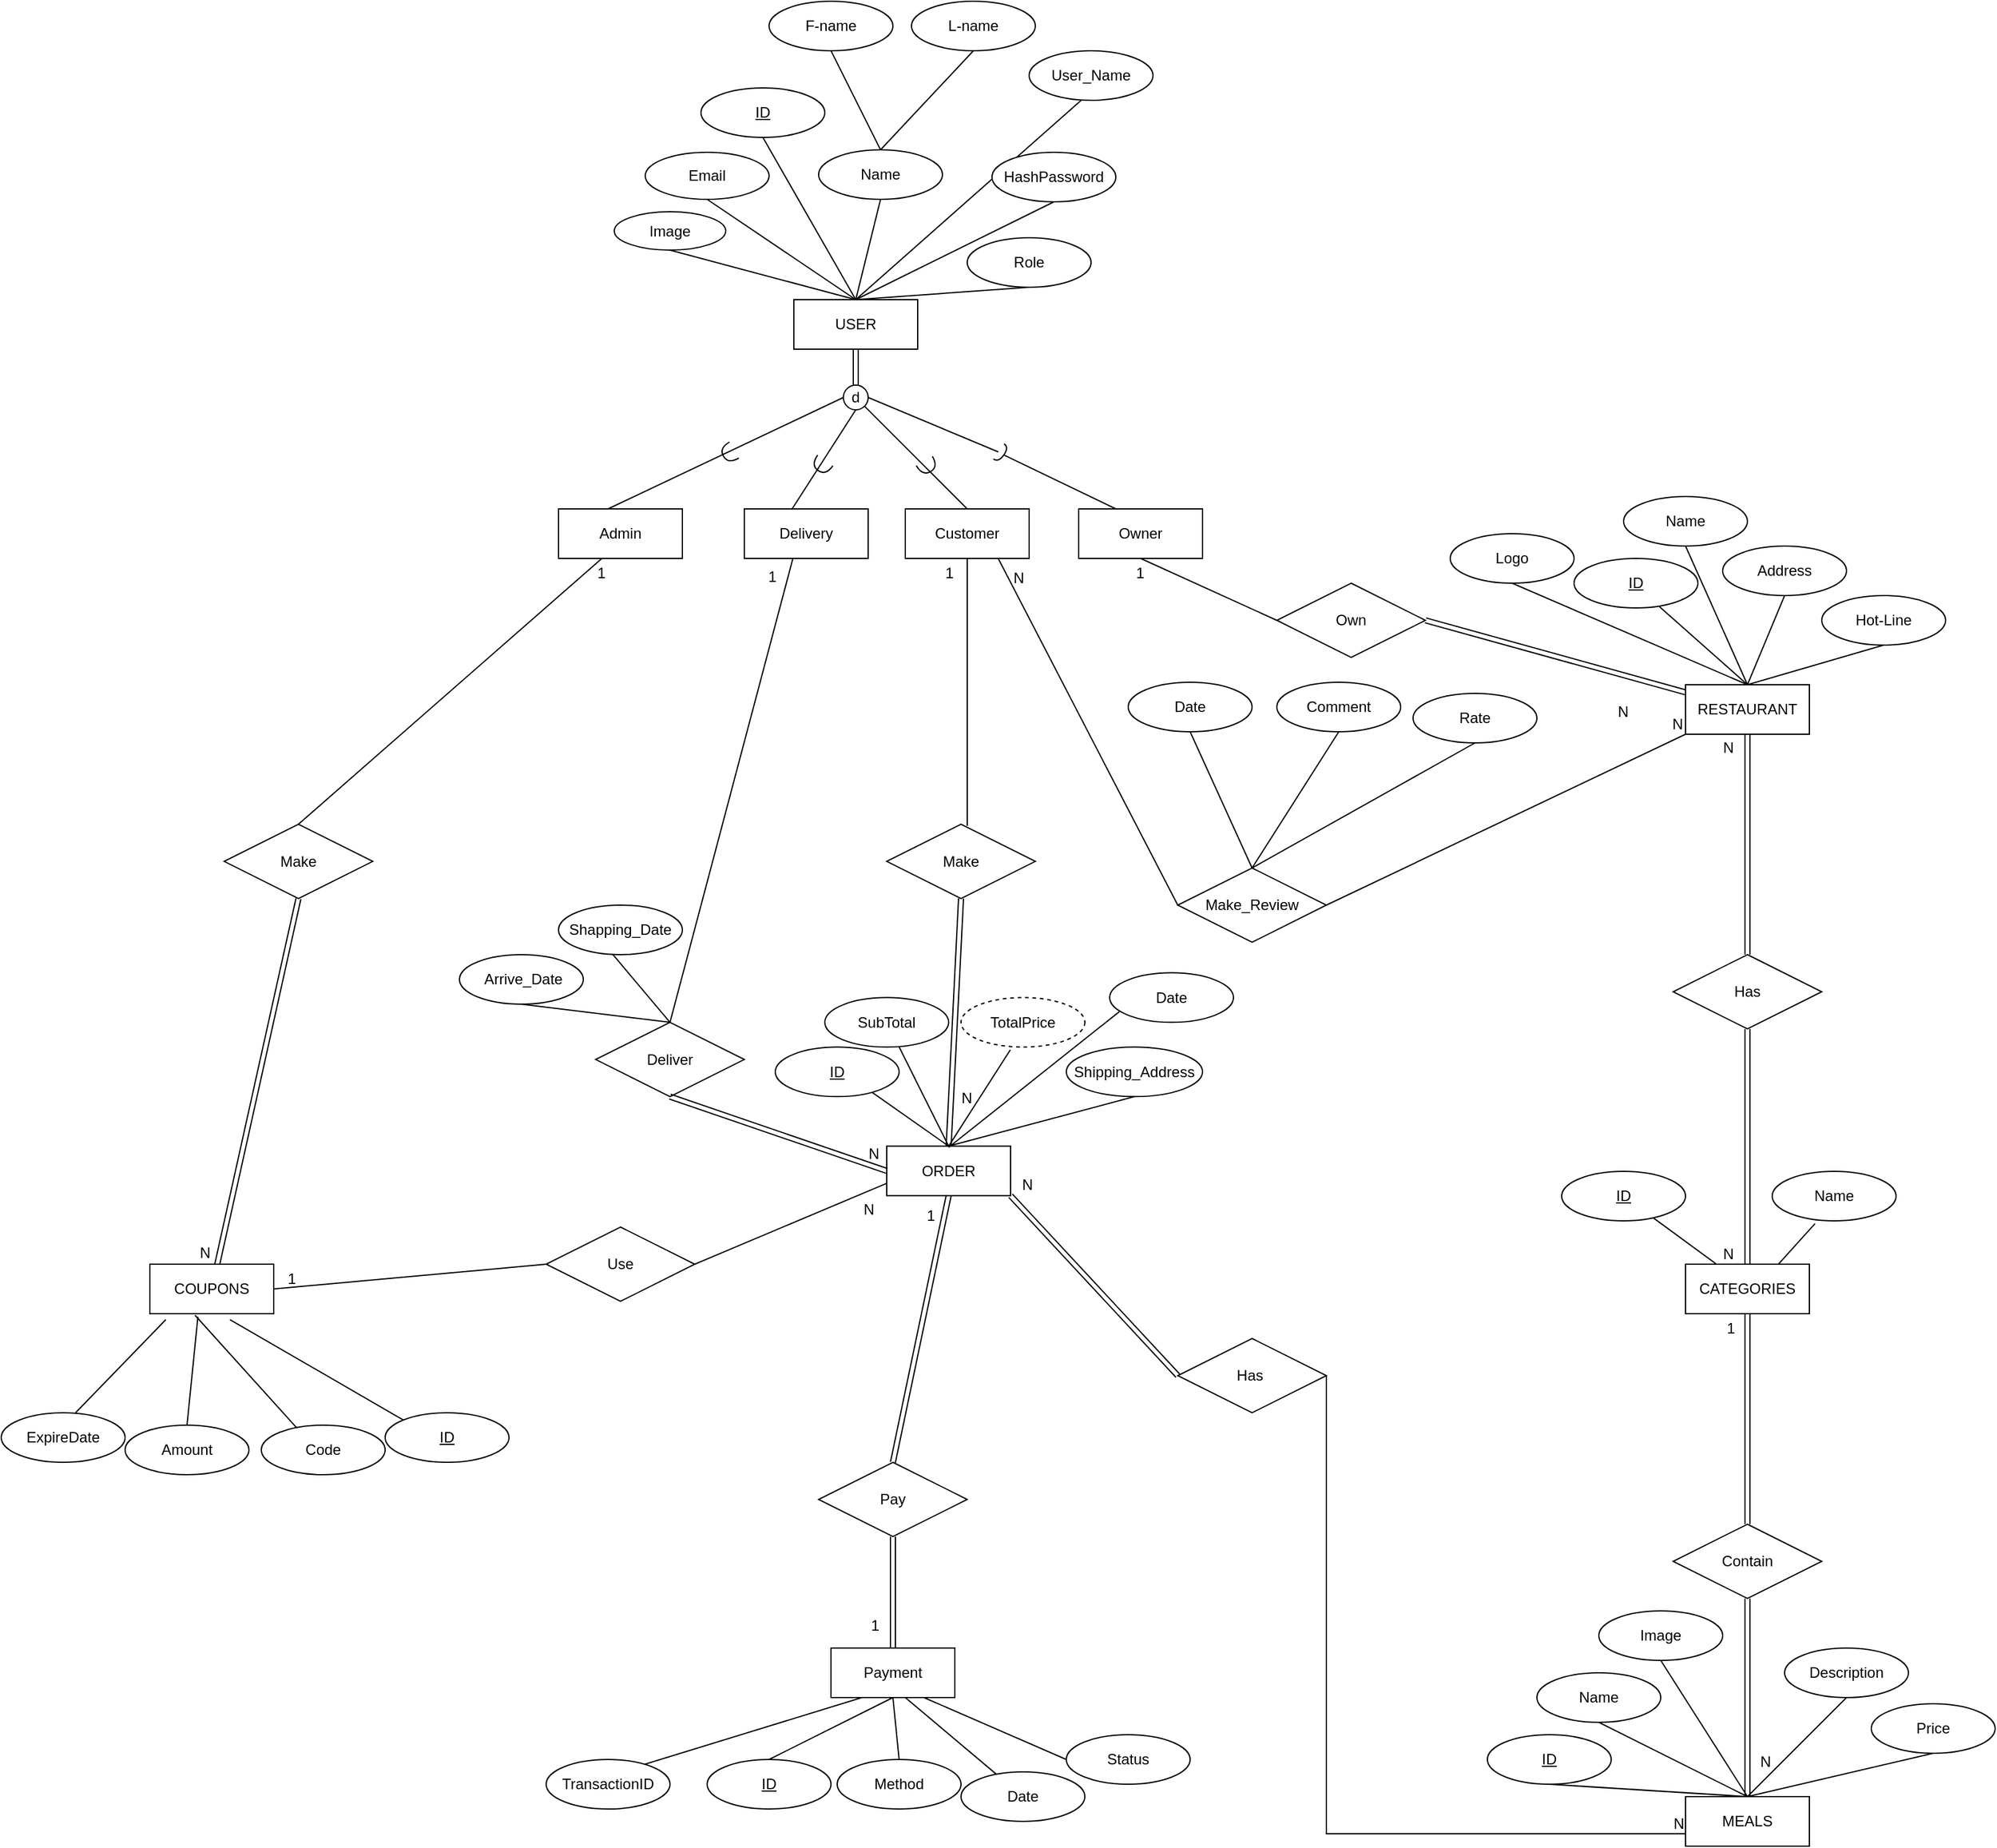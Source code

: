<mxfile version="26.2.10">
  <diagram name="Page-1" id="VCiltza_0ypSFu5VUfY7">
    <mxGraphModel dx="2300" dy="1004" grid="1" gridSize="10" guides="1" tooltips="1" connect="1" arrows="1" fold="1" page="0" pageScale="1" pageWidth="827" pageHeight="1169" math="0" shadow="0">
      <root>
        <mxCell id="0" />
        <mxCell id="1" parent="0" />
        <mxCell id="-mwh8QnspEmpaRvAdiTf-6" value="" style="endArrow=none;html=1;rounded=0;entryX=0.69;entryY=0.975;entryDx=0;entryDy=0;exitX=0.5;exitY=1;exitDx=0;exitDy=0;entryPerimeter=0;" parent="1" source="-mwh8QnspEmpaRvAdiTf-14" target="-mwh8QnspEmpaRvAdiTf-9" edge="1">
          <mxGeometry width="50" height="50" relative="1" as="geometry">
            <mxPoint x="710" y="51" as="sourcePoint" />
            <mxPoint x="635" y="-19" as="targetPoint" />
          </mxGeometry>
        </mxCell>
        <mxCell id="stNJQ5JibclTyAwjcQpj-17" value="" style="endArrow=none;html=1;rounded=0;exitX=0.5;exitY=1;exitDx=0;exitDy=0;entryX=0.5;entryY=0;entryDx=0;entryDy=0;labelBackgroundColor=none;fontColor=default;" parent="1" source="-mwh8QnspEmpaRvAdiTf-27" target="-mwh8QnspEmpaRvAdiTf-20" edge="1">
          <mxGeometry width="50" height="50" relative="1" as="geometry">
            <mxPoint x="-134.393" y="-243.636" as="sourcePoint" />
            <mxPoint x="-110" y="-229" as="targetPoint" />
          </mxGeometry>
        </mxCell>
        <mxCell id="stNJQ5JibclTyAwjcQpj-19" value="" style="endArrow=none;html=1;rounded=0;entryX=0.5;entryY=1;entryDx=0;entryDy=0;exitX=0.5;exitY=0;exitDx=0;exitDy=0;labelBackgroundColor=none;fontColor=default;" parent="1" source="-mwh8QnspEmpaRvAdiTf-20" target="-mwh8QnspEmpaRvAdiTf-25" edge="1">
          <mxGeometry width="50" height="50" relative="1" as="geometry">
            <mxPoint x="-30" y="-279" as="sourcePoint" />
            <mxPoint x="-55" y="-309" as="targetPoint" />
          </mxGeometry>
        </mxCell>
        <mxCell id="-mwh8QnspEmpaRvAdiTf-8" value="" style="endArrow=none;html=1;rounded=0;entryX=0.5;entryY=1;entryDx=0;entryDy=0;exitX=0.5;exitY=1;exitDx=0;exitDy=0;labelBackgroundColor=none;fontColor=default;" parent="1" source="-mwh8QnspEmpaRvAdiTf-14" target="-mwh8QnspEmpaRvAdiTf-11" edge="1">
          <mxGeometry width="50" height="50" relative="1" as="geometry">
            <mxPoint x="720" y="-64" as="sourcePoint" />
            <mxPoint x="785" y="-124" as="targetPoint" />
          </mxGeometry>
        </mxCell>
        <mxCell id="stNJQ5JibclTyAwjcQpj-20" value="" style="endArrow=none;html=1;rounded=0;entryX=0.42;entryY=1;entryDx=0;entryDy=0;exitX=0.5;exitY=0;exitDx=0;exitDy=0;entryPerimeter=0;labelBackgroundColor=none;fontColor=default;" parent="1" source="-mwh8QnspEmpaRvAdiTf-20" target="NRucx3k98AE8DFw6DZ2k-14" edge="1">
          <mxGeometry width="50" height="50" relative="1" as="geometry">
            <mxPoint x="-20" y="-259" as="sourcePoint" />
            <mxPoint x="145.6" y="-315.263" as="targetPoint" />
          </mxGeometry>
        </mxCell>
        <mxCell id="-mwh8QnspEmpaRvAdiTf-9" value="ID" style="ellipse;whiteSpace=wrap;html=1;align=center;fontStyle=4;labelBackgroundColor=none;" parent="1" vertex="1">
          <mxGeometry x="570" y="50" width="100" height="40" as="geometry" />
        </mxCell>
        <mxCell id="stNJQ5JibclTyAwjcQpj-22" value="" style="endArrow=none;html=1;rounded=0;entryX=0.5;entryY=1;entryDx=0;entryDy=0;exitX=0.5;exitY=0;exitDx=0;exitDy=0;labelBackgroundColor=none;fontColor=default;" parent="1" source="-mwh8QnspEmpaRvAdiTf-25" target="-mwh8QnspEmpaRvAdiTf-23" edge="1">
          <mxGeometry width="50" height="50" relative="1" as="geometry">
            <mxPoint x="-55" y="-349" as="sourcePoint" />
            <mxPoint x="-109.749" y="-376.322" as="targetPoint" />
          </mxGeometry>
        </mxCell>
        <mxCell id="-mwh8QnspEmpaRvAdiTf-10" value="Name" style="ellipse;whiteSpace=wrap;html=1;align=center;labelBackgroundColor=none;" parent="1" vertex="1">
          <mxGeometry x="610" width="100" height="40" as="geometry" />
        </mxCell>
        <mxCell id="-mwh8QnspEmpaRvAdiTf-11" value="Address" style="ellipse;whiteSpace=wrap;html=1;align=center;labelBackgroundColor=none;" parent="1" vertex="1">
          <mxGeometry x="690" y="40" width="100" height="40" as="geometry" />
        </mxCell>
        <mxCell id="stNJQ5JibclTyAwjcQpj-24" value="" style="endArrow=none;html=1;rounded=0;entryX=0.5;entryY=1;entryDx=0;entryDy=0;exitX=0.5;exitY=0;exitDx=0;exitDy=0;labelBackgroundColor=none;fontColor=default;" parent="1" source="-mwh8QnspEmpaRvAdiTf-25" target="-mwh8QnspEmpaRvAdiTf-22" edge="1">
          <mxGeometry width="50" height="50" relative="1" as="geometry">
            <mxPoint x="-60" y="-349" as="sourcePoint" />
            <mxPoint x="-30" y="-376" as="targetPoint" />
          </mxGeometry>
        </mxCell>
        <mxCell id="-mwh8QnspEmpaRvAdiTf-12" value="Logo" style="ellipse;whiteSpace=wrap;html=1;align=center;labelBackgroundColor=none;" parent="1" vertex="1">
          <mxGeometry x="470" y="30" width="100" height="40" as="geometry" />
        </mxCell>
        <mxCell id="stNJQ5JibclTyAwjcQpj-25" value="" style="endArrow=none;html=1;rounded=0;entryX=0.5;entryY=1;entryDx=0;entryDy=0;exitX=0.5;exitY=0;exitDx=0;exitDy=0;labelBackgroundColor=none;fontColor=default;" parent="1" source="-mwh8QnspEmpaRvAdiTf-20" target="-mwh8QnspEmpaRvAdiTf-26" edge="1">
          <mxGeometry width="50" height="50" relative="1" as="geometry">
            <mxPoint x="50" y="-239" as="sourcePoint" />
            <mxPoint x="124.25" y="-340.77" as="targetPoint" />
          </mxGeometry>
        </mxCell>
        <mxCell id="-mwh8QnspEmpaRvAdiTf-13" value="" style="endArrow=none;html=1;rounded=0;entryX=0.5;entryY=1;entryDx=0;entryDy=0;exitX=0.5;exitY=1;exitDx=0;exitDy=0;labelBackgroundColor=none;fontColor=default;" parent="1" source="-mwh8QnspEmpaRvAdiTf-14" target="-mwh8QnspEmpaRvAdiTf-12" edge="1">
          <mxGeometry width="50" height="50" relative="1" as="geometry">
            <mxPoint x="720" y="-64" as="sourcePoint" />
            <mxPoint x="610" y="-134" as="targetPoint" />
          </mxGeometry>
        </mxCell>
        <mxCell id="stNJQ5JibclTyAwjcQpj-26" value="" style="endArrow=none;html=1;rounded=0;entryX=0.5;entryY=1;entryDx=0;entryDy=0;exitX=0.5;exitY=0;exitDx=0;exitDy=0;labelBackgroundColor=none;fontColor=default;" parent="1" source="-mwh8QnspEmpaRvAdiTf-20" target="-mwh8QnspEmpaRvAdiTf-21" edge="1">
          <mxGeometry width="50" height="50" relative="1" as="geometry">
            <mxPoint x="82.76" y="-216.052" as="sourcePoint" />
            <mxPoint x="100" y="-219" as="targetPoint" />
          </mxGeometry>
        </mxCell>
        <mxCell id="-mwh8QnspEmpaRvAdiTf-15" value="COUPONS" style="whiteSpace=wrap;html=1;align=center;labelBackgroundColor=none;" parent="1" vertex="1">
          <mxGeometry x="-580" y="620" width="100" height="40" as="geometry" />
        </mxCell>
        <mxCell id="stNJQ5JibclTyAwjcQpj-37" value="" style="endArrow=none;html=1;rounded=0;entryX=0.5;entryY=1;entryDx=0;entryDy=0;exitX=0.5;exitY=0;exitDx=0;exitDy=0;labelBackgroundColor=none;fontColor=default;" parent="1" source="-mwh8QnspEmpaRvAdiTf-20" target="stNJQ5JibclTyAwjcQpj-35" edge="1">
          <mxGeometry width="50" height="50" relative="1" as="geometry">
            <mxPoint x="-80" y="-279" as="sourcePoint" />
            <mxPoint x="-131.716" y="-324.858" as="targetPoint" />
          </mxGeometry>
        </mxCell>
        <mxCell id="-mwh8QnspEmpaRvAdiTf-16" value="CATEGORIES" style="whiteSpace=wrap;html=1;align=center;labelBackgroundColor=none;" parent="1" vertex="1">
          <mxGeometry x="660" y="620" width="100" height="40" as="geometry" />
        </mxCell>
        <mxCell id="stNJQ5JibclTyAwjcQpj-35" value="ID" style="ellipse;whiteSpace=wrap;html=1;align=center;fontStyle=4;labelBackgroundColor=none;" parent="1" vertex="1">
          <mxGeometry x="-135" y="-330" width="100" height="40" as="geometry" />
        </mxCell>
        <mxCell id="stNJQ5JibclTyAwjcQpj-38" style="edgeStyle=orthogonalEdgeStyle;rounded=0;orthogonalLoop=1;jettySize=auto;html=1;exitX=0.5;exitY=1;exitDx=0;exitDy=0;labelBackgroundColor=none;fontColor=default;" parent="1" source="stNJQ5JibclTyAwjcQpj-35" target="stNJQ5JibclTyAwjcQpj-35" edge="1">
          <mxGeometry relative="1" as="geometry" />
        </mxCell>
        <mxCell id="-mwh8QnspEmpaRvAdiTf-17" value="MEALS" style="whiteSpace=wrap;html=1;align=center;labelBackgroundColor=none;" parent="1" vertex="1">
          <mxGeometry x="660" y="1050" width="100" height="40" as="geometry" />
        </mxCell>
        <mxCell id="-mwh8QnspEmpaRvAdiTf-18" value="ORDER" style="whiteSpace=wrap;html=1;align=center;labelBackgroundColor=none;" parent="1" vertex="1">
          <mxGeometry x="15" y="524.67" width="100" height="40" as="geometry" />
        </mxCell>
        <mxCell id="-mwh8QnspEmpaRvAdiTf-19" value="Payment" style="whiteSpace=wrap;html=1;align=center;labelBackgroundColor=none;" parent="1" vertex="1">
          <mxGeometry x="-30" y="930" width="100" height="40" as="geometry" />
        </mxCell>
        <mxCell id="-mwh8QnspEmpaRvAdiTf-20" value="USER" style="whiteSpace=wrap;html=1;align=center;labelBackgroundColor=none;" parent="1" vertex="1">
          <mxGeometry x="-60" y="-159" width="100" height="40" as="geometry" />
        </mxCell>
        <mxCell id="-mwh8QnspEmpaRvAdiTf-21" value="Role" style="ellipse;whiteSpace=wrap;html=1;align=center;labelBackgroundColor=none;" parent="1" vertex="1">
          <mxGeometry x="80" y="-209" width="100" height="40" as="geometry" />
        </mxCell>
        <mxCell id="-mwh8QnspEmpaRvAdiTf-22" value="L-name" style="ellipse;whiteSpace=wrap;html=1;align=center;labelBackgroundColor=none;" parent="1" vertex="1">
          <mxGeometry x="35" y="-400" width="100" height="40" as="geometry" />
        </mxCell>
        <mxCell id="-mwh8QnspEmpaRvAdiTf-25" value="Name" style="ellipse;whiteSpace=wrap;html=1;align=center;labelBackgroundColor=none;" parent="1" vertex="1">
          <mxGeometry x="-40" y="-280" width="100" height="40" as="geometry" />
        </mxCell>
        <mxCell id="-mwh8QnspEmpaRvAdiTf-26" value="HashPassword" style="ellipse;whiteSpace=wrap;html=1;align=center;labelBackgroundColor=none;" parent="1" vertex="1">
          <mxGeometry x="100" y="-278" width="100" height="40" as="geometry" />
        </mxCell>
        <mxCell id="-mwh8QnspEmpaRvAdiTf-27" value="Email" style="ellipse;whiteSpace=wrap;html=1;align=center;labelBackgroundColor=none;" parent="1" vertex="1">
          <mxGeometry x="-180" y="-278" width="100" height="38" as="geometry" />
        </mxCell>
        <mxCell id="stNJQ5JibclTyAwjcQpj-42" value="ExpireDate" style="ellipse;whiteSpace=wrap;html=1;align=center;labelBackgroundColor=none;" parent="1" vertex="1">
          <mxGeometry x="-700" y="740" width="100" height="40" as="geometry" />
        </mxCell>
        <mxCell id="stNJQ5JibclTyAwjcQpj-43" value="Amount" style="ellipse;whiteSpace=wrap;html=1;align=center;labelBackgroundColor=none;" parent="1" vertex="1">
          <mxGeometry x="-600" y="750" width="100" height="40" as="geometry" />
        </mxCell>
        <mxCell id="stNJQ5JibclTyAwjcQpj-44" value="ID" style="ellipse;whiteSpace=wrap;html=1;align=center;fontStyle=4;labelBackgroundColor=none;" parent="1" vertex="1">
          <mxGeometry x="-390" y="740" width="100" height="40" as="geometry" />
        </mxCell>
        <mxCell id="stNJQ5JibclTyAwjcQpj-46" value="" style="endArrow=none;html=1;rounded=0;entryX=0.647;entryY=1.119;entryDx=0;entryDy=0;exitX=0;exitY=0;exitDx=0;exitDy=0;entryPerimeter=0;" parent="1" source="stNJQ5JibclTyAwjcQpj-44" target="-mwh8QnspEmpaRvAdiTf-15" edge="1">
          <mxGeometry relative="1" as="geometry">
            <mxPoint x="-440" y="690" as="sourcePoint" />
            <mxPoint x="-480" y="660" as="targetPoint" />
          </mxGeometry>
        </mxCell>
        <mxCell id="stNJQ5JibclTyAwjcQpj-47" value="" style="endArrow=none;html=1;rounded=0;exitX=0.6;exitY=0;exitDx=0;exitDy=0;exitPerimeter=0;entryX=0.129;entryY=1.119;entryDx=0;entryDy=0;entryPerimeter=0;" parent="1" source="stNJQ5JibclTyAwjcQpj-42" target="-mwh8QnspEmpaRvAdiTf-15" edge="1">
          <mxGeometry relative="1" as="geometry">
            <mxPoint x="-600" y="740" as="sourcePoint" />
            <mxPoint x="-550" y="660" as="targetPoint" />
          </mxGeometry>
        </mxCell>
        <mxCell id="stNJQ5JibclTyAwjcQpj-48" value="" style="endArrow=none;html=1;rounded=0;exitX=0.388;exitY=1.06;exitDx=0;exitDy=0;entryX=0.5;entryY=0;entryDx=0;entryDy=0;exitPerimeter=0;" parent="1" source="-mwh8QnspEmpaRvAdiTf-15" target="stNJQ5JibclTyAwjcQpj-43" edge="1">
          <mxGeometry relative="1" as="geometry">
            <mxPoint x="-330" y="580" as="sourcePoint" />
            <mxPoint x="-520" y="730" as="targetPoint" />
          </mxGeometry>
        </mxCell>
        <mxCell id="stNJQ5JibclTyAwjcQpj-49" value="Code" style="ellipse;whiteSpace=wrap;html=1;align=center;labelBackgroundColor=none;" parent="1" vertex="1">
          <mxGeometry x="-490" y="750" width="100" height="40" as="geometry" />
        </mxCell>
        <mxCell id="stNJQ5JibclTyAwjcQpj-50" value="Name" style="ellipse;whiteSpace=wrap;html=1;align=center;labelBackgroundColor=none;" parent="1" vertex="1">
          <mxGeometry x="730" y="545" width="100" height="40" as="geometry" />
        </mxCell>
        <mxCell id="stNJQ5JibclTyAwjcQpj-51" value="ID" style="ellipse;whiteSpace=wrap;html=1;align=center;fontStyle=4;labelBackgroundColor=none;" parent="1" vertex="1">
          <mxGeometry x="560" y="545" width="100" height="40" as="geometry" />
        </mxCell>
        <mxCell id="stNJQ5JibclTyAwjcQpj-52" value="" style="endArrow=none;html=1;rounded=0;entryX=0.288;entryY=0.06;entryDx=0;entryDy=0;entryPerimeter=0;exitX=0.365;exitY=1.031;exitDx=0;exitDy=0;exitPerimeter=0;" parent="1" source="-mwh8QnspEmpaRvAdiTf-15" target="stNJQ5JibclTyAwjcQpj-49" edge="1">
          <mxGeometry relative="1" as="geometry">
            <mxPoint x="-540" y="670" as="sourcePoint" />
            <mxPoint x="-230" y="585.5" as="targetPoint" />
          </mxGeometry>
        </mxCell>
        <mxCell id="-mwh8QnspEmpaRvAdiTf-28" value="ID" style="ellipse;whiteSpace=wrap;html=1;align=center;fontStyle=4;labelBackgroundColor=none;" parent="1" vertex="1">
          <mxGeometry x="500" y="1000" width="100" height="40" as="geometry" />
        </mxCell>
        <mxCell id="XpqC3ykQgRFOH7uif8_a-1" value="Hot-Line" style="ellipse;whiteSpace=wrap;html=1;align=center;labelBackgroundColor=none;" parent="1" vertex="1">
          <mxGeometry x="770" y="80" width="100" height="40" as="geometry" />
        </mxCell>
        <mxCell id="stNJQ5JibclTyAwjcQpj-57" value="" style="endArrow=none;html=1;rounded=0;entryX=0.5;entryY=0;entryDx=0;entryDy=0;labelBackgroundColor=none;fontColor=default;exitX=0.5;exitY=1;exitDx=0;exitDy=0;" parent="1" source="stNJQ5JibclTyAwjcQpj-54" target="-mwh8QnspEmpaRvAdiTf-20" edge="1">
          <mxGeometry relative="1" as="geometry">
            <mxPoint x="-160" y="-219" as="sourcePoint" />
            <mxPoint x="-100" y="-200" as="targetPoint" />
          </mxGeometry>
        </mxCell>
        <mxCell id="-mwh8QnspEmpaRvAdiTf-30" value="Name" style="ellipse;whiteSpace=wrap;html=1;align=center;labelBackgroundColor=none;" parent="1" vertex="1">
          <mxGeometry x="540" y="950" width="100" height="40" as="geometry" />
        </mxCell>
        <mxCell id="-mwh8QnspEmpaRvAdiTf-31" value="Image" style="ellipse;whiteSpace=wrap;html=1;align=center;labelBackgroundColor=none;" parent="1" vertex="1">
          <mxGeometry x="590" y="900" width="100" height="40" as="geometry" />
        </mxCell>
        <mxCell id="stNJQ5JibclTyAwjcQpj-54" value="Image" style="ellipse;whiteSpace=wrap;html=1;align=center;labelBackgroundColor=none;" parent="1" vertex="1">
          <mxGeometry x="-205" y="-230" width="90" height="31" as="geometry" />
        </mxCell>
        <mxCell id="stNJQ5JibclTyAwjcQpj-64" value="" style="endArrow=none;html=1;rounded=0;entryX=0.25;entryY=0;entryDx=0;entryDy=0;labelBackgroundColor=none;fontColor=default;" parent="1" source="stNJQ5JibclTyAwjcQpj-51" target="-mwh8QnspEmpaRvAdiTf-16" edge="1">
          <mxGeometry relative="1" as="geometry">
            <mxPoint x="620" y="585.5" as="sourcePoint" />
            <mxPoint x="640" y="640" as="targetPoint" />
          </mxGeometry>
        </mxCell>
        <mxCell id="stNJQ5JibclTyAwjcQpj-65" value="" style="endArrow=none;html=1;rounded=0;entryX=0.75;entryY=0;entryDx=0;entryDy=0;exitX=0.346;exitY=1.055;exitDx=0;exitDy=0;exitPerimeter=0;labelBackgroundColor=none;fontColor=default;" parent="1" source="stNJQ5JibclTyAwjcQpj-50" target="-mwh8QnspEmpaRvAdiTf-16" edge="1">
          <mxGeometry relative="1" as="geometry">
            <mxPoint x="710" y="560" as="sourcePoint" />
            <mxPoint x="730" y="580" as="targetPoint" />
          </mxGeometry>
        </mxCell>
        <mxCell id="-mwh8QnspEmpaRvAdiTf-32" value="Description" style="ellipse;whiteSpace=wrap;html=1;align=center;labelBackgroundColor=none;" parent="1" vertex="1">
          <mxGeometry x="740" y="930" width="100" height="40" as="geometry" />
        </mxCell>
        <mxCell id="-mwh8QnspEmpaRvAdiTf-33" value="" style="endArrow=none;html=1;rounded=0;exitX=0.5;exitY=1;exitDx=0;exitDy=0;entryX=0.5;entryY=0;entryDx=0;entryDy=0;labelBackgroundColor=none;fontColor=default;" parent="1" source="-mwh8QnspEmpaRvAdiTf-28" target="-mwh8QnspEmpaRvAdiTf-17" edge="1">
          <mxGeometry relative="1" as="geometry">
            <mxPoint x="860" y="1040" as="sourcePoint" />
            <mxPoint x="1020" y="1040" as="targetPoint" />
          </mxGeometry>
        </mxCell>
        <mxCell id="-mwh8QnspEmpaRvAdiTf-34" value="" style="endArrow=none;html=1;rounded=0;exitX=0.5;exitY=1;exitDx=0;exitDy=0;entryX=0.5;entryY=0;entryDx=0;entryDy=0;labelBackgroundColor=none;fontColor=default;" parent="1" source="-mwh8QnspEmpaRvAdiTf-30" target="-mwh8QnspEmpaRvAdiTf-17" edge="1">
          <mxGeometry relative="1" as="geometry">
            <mxPoint x="860" y="1040" as="sourcePoint" />
            <mxPoint x="1020" y="1040" as="targetPoint" />
          </mxGeometry>
        </mxCell>
        <mxCell id="-mwh8QnspEmpaRvAdiTf-35" value="" style="endArrow=none;html=1;rounded=0;exitX=0.5;exitY=1;exitDx=0;exitDy=0;entryX=0.5;entryY=0;entryDx=0;entryDy=0;labelBackgroundColor=none;fontColor=default;" parent="1" source="-mwh8QnspEmpaRvAdiTf-32" target="-mwh8QnspEmpaRvAdiTf-17" edge="1">
          <mxGeometry relative="1" as="geometry">
            <mxPoint x="860" y="1040" as="sourcePoint" />
            <mxPoint x="1020" y="1040" as="targetPoint" />
          </mxGeometry>
        </mxCell>
        <mxCell id="-mwh8QnspEmpaRvAdiTf-36" value="" style="endArrow=none;html=1;rounded=0;exitX=0.5;exitY=0;exitDx=0;exitDy=0;entryX=0.5;entryY=1;entryDx=0;entryDy=0;labelBackgroundColor=none;fontColor=default;" parent="1" source="-mwh8QnspEmpaRvAdiTf-17" target="-mwh8QnspEmpaRvAdiTf-31" edge="1">
          <mxGeometry relative="1" as="geometry">
            <mxPoint x="740" y="870" as="sourcePoint" />
            <mxPoint x="900" y="870" as="targetPoint" />
          </mxGeometry>
        </mxCell>
        <mxCell id="-mwh8QnspEmpaRvAdiTf-37" value="Price" style="ellipse;whiteSpace=wrap;html=1;align=center;labelBackgroundColor=none;" parent="1" vertex="1">
          <mxGeometry x="810" y="975" width="100" height="40" as="geometry" />
        </mxCell>
        <mxCell id="-mwh8QnspEmpaRvAdiTf-38" value="" style="endArrow=none;html=1;rounded=0;exitX=0.5;exitY=0;exitDx=0;exitDy=0;entryX=0.5;entryY=1;entryDx=0;entryDy=0;labelBackgroundColor=none;fontColor=default;" parent="1" source="-mwh8QnspEmpaRvAdiTf-17" target="-mwh8QnspEmpaRvAdiTf-37" edge="1">
          <mxGeometry relative="1" as="geometry">
            <mxPoint x="860" y="1040" as="sourcePoint" />
            <mxPoint x="840" y="1015" as="targetPoint" />
          </mxGeometry>
        </mxCell>
        <mxCell id="-mwh8QnspEmpaRvAdiTf-39" value="ID" style="ellipse;whiteSpace=wrap;html=1;align=center;fontStyle=4;labelBackgroundColor=none;" parent="1" vertex="1">
          <mxGeometry x="-130" y="1020" width="100" height="40" as="geometry" />
        </mxCell>
        <mxCell id="-mwh8QnspEmpaRvAdiTf-40" value="" style="endArrow=none;html=1;rounded=0;exitX=0.5;exitY=0;exitDx=0;exitDy=0;entryX=0.5;entryY=1;entryDx=0;entryDy=0;labelBackgroundColor=none;fontColor=default;" parent="1" source="-mwh8QnspEmpaRvAdiTf-39" target="-mwh8QnspEmpaRvAdiTf-19" edge="1">
          <mxGeometry relative="1" as="geometry">
            <mxPoint x="-170" y="990" as="sourcePoint" />
            <mxPoint x="-10" y="990" as="targetPoint" />
          </mxGeometry>
        </mxCell>
        <mxCell id="stNJQ5JibclTyAwjcQpj-67" value="SubTotal" style="ellipse;whiteSpace=wrap;html=1;align=center;labelBackgroundColor=none;" parent="1" vertex="1">
          <mxGeometry x="-35" y="404.67" width="100" height="40" as="geometry" />
        </mxCell>
        <mxCell id="-mwh8QnspEmpaRvAdiTf-43" value="" style="endArrow=none;html=1;rounded=0;entryX=0.5;entryY=1;entryDx=0;entryDy=0;exitX=0.5;exitY=1;exitDx=0;exitDy=0;labelBackgroundColor=none;fontColor=default;" parent="1" source="-mwh8QnspEmpaRvAdiTf-14" target="XpqC3ykQgRFOH7uif8_a-1" edge="1">
          <mxGeometry relative="1" as="geometry">
            <mxPoint x="660" y="-29" as="sourcePoint" />
            <mxPoint x="820" y="-29" as="targetPoint" />
          </mxGeometry>
        </mxCell>
        <mxCell id="stNJQ5JibclTyAwjcQpj-68" value="Shipping_Address" style="ellipse;whiteSpace=wrap;html=1;align=center;labelBackgroundColor=none;" parent="1" vertex="1">
          <mxGeometry x="160" y="444.67" width="110" height="40" as="geometry" />
        </mxCell>
        <mxCell id="-mwh8QnspEmpaRvAdiTf-44" value="Method" style="ellipse;whiteSpace=wrap;html=1;align=center;labelBackgroundColor=none;" parent="1" vertex="1">
          <mxGeometry x="-25" y="1020" width="100" height="40" as="geometry" />
        </mxCell>
        <mxCell id="stNJQ5JibclTyAwjcQpj-69" value="" style="endArrow=none;html=1;rounded=0;entryX=0.5;entryY=0;entryDx=0;entryDy=0;exitX=0.746;exitY=0.85;exitDx=0;exitDy=0;exitPerimeter=0;labelBackgroundColor=none;fontColor=default;" parent="1" source="-mwh8QnspEmpaRvAdiTf-29" target="-mwh8QnspEmpaRvAdiTf-18" edge="1">
          <mxGeometry relative="1" as="geometry">
            <mxPoint x="-15" y="494.67" as="sourcePoint" />
            <mxPoint x="5" y="524.67" as="targetPoint" />
          </mxGeometry>
        </mxCell>
        <mxCell id="-mwh8QnspEmpaRvAdiTf-45" value="" style="endArrow=none;html=1;rounded=0;exitX=0.5;exitY=0;exitDx=0;exitDy=0;entryX=0.5;entryY=1;entryDx=0;entryDy=0;labelBackgroundColor=none;fontColor=default;" parent="1" source="-mwh8QnspEmpaRvAdiTf-44" target="-mwh8QnspEmpaRvAdiTf-19" edge="1">
          <mxGeometry relative="1" as="geometry">
            <mxPoint x="-170" y="910" as="sourcePoint" />
            <mxPoint x="-10" y="910" as="targetPoint" />
          </mxGeometry>
        </mxCell>
        <mxCell id="stNJQ5JibclTyAwjcQpj-71" style="edgeStyle=orthogonalEdgeStyle;rounded=0;orthogonalLoop=1;jettySize=auto;html=1;exitX=0.5;exitY=1;exitDx=0;exitDy=0;labelBackgroundColor=none;fontColor=default;" parent="1" edge="1">
          <mxGeometry relative="1" as="geometry">
            <mxPoint x="-25" y="514.67" as="sourcePoint" />
            <mxPoint x="-25" y="514.67" as="targetPoint" />
          </mxGeometry>
        </mxCell>
        <mxCell id="-mwh8QnspEmpaRvAdiTf-29" value="ID" style="ellipse;whiteSpace=wrap;html=1;align=center;fontStyle=4;labelBackgroundColor=none;" parent="1" vertex="1">
          <mxGeometry x="-75" y="444.67" width="100" height="40" as="geometry" />
        </mxCell>
        <mxCell id="-mwh8QnspEmpaRvAdiTf-23" value="F-name" style="ellipse;whiteSpace=wrap;html=1;align=center;labelBackgroundColor=none;" parent="1" vertex="1">
          <mxGeometry x="-80" y="-400" width="100" height="40" as="geometry" />
        </mxCell>
        <mxCell id="stNJQ5JibclTyAwjcQpj-73" value="" style="endArrow=none;html=1;rounded=0;entryX=0.5;entryY=0;entryDx=0;entryDy=0;labelBackgroundColor=none;fontColor=default;" parent="1" source="stNJQ5JibclTyAwjcQpj-67" target="-mwh8QnspEmpaRvAdiTf-18" edge="1">
          <mxGeometry relative="1" as="geometry">
            <mxPoint x="55" y="464.67" as="sourcePoint" />
            <mxPoint x="45" y="514.67" as="targetPoint" />
          </mxGeometry>
        </mxCell>
        <mxCell id="-mwh8QnspEmpaRvAdiTf-49" value="" style="endArrow=none;html=1;rounded=0;entryX=0.5;entryY=1;entryDx=0;entryDy=0;exitX=0.5;exitY=1;exitDx=0;exitDy=0;" parent="1" source="-mwh8QnspEmpaRvAdiTf-14" target="-mwh8QnspEmpaRvAdiTf-10" edge="1">
          <mxGeometry relative="1" as="geometry">
            <mxPoint x="670" y="161" as="sourcePoint" />
            <mxPoint x="490" y="-59" as="targetPoint" />
          </mxGeometry>
        </mxCell>
        <mxCell id="stNJQ5JibclTyAwjcQpj-74" value="" style="endArrow=none;html=1;rounded=0;entryX=0.5;entryY=0;entryDx=0;entryDy=0;exitX=0.5;exitY=1;exitDx=0;exitDy=0;labelBackgroundColor=none;fontColor=default;" parent="1" source="stNJQ5JibclTyAwjcQpj-68" target="-mwh8QnspEmpaRvAdiTf-18" edge="1">
          <mxGeometry relative="1" as="geometry">
            <mxPoint x="221.468" y="508.941" as="sourcePoint" />
            <mxPoint x="195" y="554.67" as="targetPoint" />
          </mxGeometry>
        </mxCell>
        <mxCell id="stNJQ5JibclTyAwjcQpj-76" value="TotalPrice" style="ellipse;whiteSpace=wrap;html=1;align=center;dashed=1;labelBackgroundColor=none;" parent="1" vertex="1">
          <mxGeometry x="75" y="404.67" width="100" height="40" as="geometry" />
        </mxCell>
        <mxCell id="stNJQ5JibclTyAwjcQpj-77" value="" style="endArrow=none;html=1;rounded=0;entryX=0.398;entryY=1.055;entryDx=0;entryDy=0;entryPerimeter=0;exitX=0.5;exitY=0;exitDx=0;exitDy=0;labelBackgroundColor=none;fontColor=default;" parent="1" source="-mwh8QnspEmpaRvAdiTf-18" target="stNJQ5JibclTyAwjcQpj-76" edge="1">
          <mxGeometry relative="1" as="geometry">
            <mxPoint x="105" y="494.67" as="sourcePoint" />
            <mxPoint x="265" y="494.67" as="targetPoint" />
          </mxGeometry>
        </mxCell>
        <mxCell id="stNJQ5JibclTyAwjcQpj-78" value="Date" style="ellipse;whiteSpace=wrap;html=1;align=center;labelBackgroundColor=none;" parent="1" vertex="1">
          <mxGeometry x="195" y="384.67" width="100" height="40" as="geometry" />
        </mxCell>
        <mxCell id="stNJQ5JibclTyAwjcQpj-79" value="" style="endArrow=none;html=1;rounded=0;exitX=0.078;exitY=0.785;exitDx=0;exitDy=0;exitPerimeter=0;labelBackgroundColor=none;fontColor=default;" parent="1" source="stNJQ5JibclTyAwjcQpj-78" edge="1">
          <mxGeometry relative="1" as="geometry">
            <mxPoint x="-55" y="444.67" as="sourcePoint" />
            <mxPoint x="65" y="525.67" as="targetPoint" />
          </mxGeometry>
        </mxCell>
        <mxCell id="stNJQ5JibclTyAwjcQpj-80" value="" style="endArrow=none;html=1;rounded=0;exitX=0.674;exitY=0.191;exitDx=0;exitDy=0;entryX=0.25;entryY=1;entryDx=0;entryDy=0;exitPerimeter=0;labelBackgroundColor=none;fontColor=default;" parent="1" source="stNJQ5JibclTyAwjcQpj-81" target="-mwh8QnspEmpaRvAdiTf-19" edge="1">
          <mxGeometry relative="1" as="geometry">
            <mxPoint x="-160" y="1010" as="sourcePoint" />
            <mxPoint x="-110" y="970" as="targetPoint" />
          </mxGeometry>
        </mxCell>
        <mxCell id="stNJQ5JibclTyAwjcQpj-81" value="TransactionID" style="ellipse;whiteSpace=wrap;html=1;align=center;labelBackgroundColor=none;" parent="1" vertex="1">
          <mxGeometry x="-260" y="1020" width="100" height="40" as="geometry" />
        </mxCell>
        <mxCell id="stNJQ5JibclTyAwjcQpj-82" value="Own" style="shape=rhombus;perimeter=rhombusPerimeter;whiteSpace=wrap;html=1;align=center;labelBackgroundColor=none;" parent="1" vertex="1">
          <mxGeometry x="330" y="70" width="120" height="60" as="geometry" />
        </mxCell>
        <mxCell id="kYmjBmRr4t5gehra3v75-2" value="Contain" style="shape=rhombus;perimeter=rhombusPerimeter;whiteSpace=wrap;html=1;align=center;rotation=0;labelBackgroundColor=none;" parent="1" vertex="1">
          <mxGeometry x="650" y="830" width="120" height="60" as="geometry" />
        </mxCell>
        <mxCell id="kYmjBmRr4t5gehra3v75-4" value="" style="shape=link;html=1;rounded=0;entryX=0.5;entryY=1;entryDx=0;entryDy=0;exitX=0.5;exitY=0;exitDx=0;exitDy=0;" parent="1" source="kYmjBmRr4t5gehra3v75-2" target="-mwh8QnspEmpaRvAdiTf-16" edge="1">
          <mxGeometry relative="1" as="geometry">
            <mxPoint x="709" y="820" as="sourcePoint" />
            <mxPoint x="710" y="670" as="targetPoint" />
          </mxGeometry>
        </mxCell>
        <mxCell id="kYmjBmRr4t5gehra3v75-5" value="1" style="resizable=0;html=1;whiteSpace=wrap;align=right;verticalAlign=bottom;labelBackgroundColor=none;" parent="kYmjBmRr4t5gehra3v75-4" connectable="0" vertex="1">
          <mxGeometry x="1" relative="1" as="geometry">
            <mxPoint x="-9" y="20" as="offset" />
          </mxGeometry>
        </mxCell>
        <mxCell id="stNJQ5JibclTyAwjcQpj-89" value="" style="shape=link;html=1;rounded=0;exitX=1;exitY=0.5;exitDx=0;exitDy=0;labelBackgroundColor=none;fontColor=default;" parent="1" source="stNJQ5JibclTyAwjcQpj-82" target="-mwh8QnspEmpaRvAdiTf-14" edge="1">
          <mxGeometry relative="1" as="geometry">
            <mxPoint x="410" y="181" as="sourcePoint" />
            <mxPoint x="600" y="180.5" as="targetPoint" />
          </mxGeometry>
        </mxCell>
        <mxCell id="kYmjBmRr4t5gehra3v75-7" value="" style="shape=link;html=1;rounded=0;labelBackgroundColor=none;fontColor=default;" parent="1" source="kYmjBmRr4t5gehra3v75-2" edge="1">
          <mxGeometry relative="1" as="geometry">
            <mxPoint x="710" y="922.5" as="sourcePoint" />
            <mxPoint x="710" y="1050" as="targetPoint" />
            <Array as="points">
              <mxPoint x="710" y="987.5" />
            </Array>
          </mxGeometry>
        </mxCell>
        <mxCell id="kYmjBmRr4t5gehra3v75-8" value="N" style="resizable=0;html=1;whiteSpace=wrap;align=right;verticalAlign=bottom;labelBackgroundColor=none;" parent="kYmjBmRr4t5gehra3v75-7" connectable="0" vertex="1">
          <mxGeometry x="1" relative="1" as="geometry">
            <mxPoint x="20" y="-20" as="offset" />
          </mxGeometry>
        </mxCell>
        <mxCell id="-mwh8QnspEmpaRvAdiTf-14" value="RESTAURANT" style="whiteSpace=wrap;html=1;align=center;direction=west;labelBackgroundColor=none;" parent="1" vertex="1">
          <mxGeometry x="660" y="152" width="100" height="40" as="geometry" />
        </mxCell>
        <mxCell id="stNJQ5JibclTyAwjcQpj-91" value="" style="endArrow=none;html=1;rounded=0;entryX=0;entryY=0.5;entryDx=0;entryDy=0;exitX=0.5;exitY=1;exitDx=0;exitDy=0;labelBackgroundColor=none;fontColor=default;" parent="1" source="LDHJJX_q3aMVxdRy0C8B-26" target="stNJQ5JibclTyAwjcQpj-82" edge="1">
          <mxGeometry relative="1" as="geometry">
            <mxPoint x="70" y="50" as="sourcePoint" />
            <mxPoint x="351.25" y="350" as="targetPoint" />
          </mxGeometry>
        </mxCell>
        <mxCell id="stNJQ5JibclTyAwjcQpj-93" value="Has" style="shape=rhombus;perimeter=rhombusPerimeter;whiteSpace=wrap;html=1;align=center;labelBackgroundColor=none;" parent="1" vertex="1">
          <mxGeometry x="650" y="370" width="120" height="60" as="geometry" />
        </mxCell>
        <mxCell id="kYmjBmRr4t5gehra3v75-11" value="Pay" style="shape=rhombus;perimeter=rhombusPerimeter;whiteSpace=wrap;html=1;align=center;labelBackgroundColor=none;" parent="1" vertex="1">
          <mxGeometry x="-40" y="780" width="120" height="60" as="geometry" />
        </mxCell>
        <mxCell id="stNJQ5JibclTyAwjcQpj-94" value="" style="shape=link;html=1;rounded=0;exitX=0.5;exitY=1;exitDx=0;exitDy=0;labelBackgroundColor=none;fontColor=default;" parent="1" source="stNJQ5JibclTyAwjcQpj-93" target="-mwh8QnspEmpaRvAdiTf-16" edge="1">
          <mxGeometry relative="1" as="geometry">
            <mxPoint x="520" y="470" as="sourcePoint" />
            <mxPoint x="670" y="480" as="targetPoint" />
          </mxGeometry>
        </mxCell>
        <mxCell id="stNJQ5JibclTyAwjcQpj-95" value="N" style="resizable=0;html=1;whiteSpace=wrap;align=right;verticalAlign=bottom;labelBackgroundColor=none;" parent="stNJQ5JibclTyAwjcQpj-94" connectable="0" vertex="1">
          <mxGeometry x="1" relative="1" as="geometry">
            <mxPoint x="-10" as="offset" />
          </mxGeometry>
        </mxCell>
        <mxCell id="kYmjBmRr4t5gehra3v75-12" value="" style="shape=link;html=1;rounded=0;entryX=0.5;entryY=0;entryDx=0;entryDy=0;labelBackgroundColor=none;fontColor=default;" parent="1" source="kYmjBmRr4t5gehra3v75-11" target="-mwh8QnspEmpaRvAdiTf-19" edge="1">
          <mxGeometry relative="1" as="geometry">
            <mxPoint x="-100" y="830" as="sourcePoint" />
            <mxPoint x="60" y="830" as="targetPoint" />
          </mxGeometry>
        </mxCell>
        <mxCell id="kYmjBmRr4t5gehra3v75-13" value="1" style="resizable=0;html=1;whiteSpace=wrap;align=right;verticalAlign=bottom;labelBackgroundColor=none;" parent="kYmjBmRr4t5gehra3v75-12" connectable="0" vertex="1">
          <mxGeometry x="1" relative="1" as="geometry">
            <mxPoint x="-10" y="-10" as="offset" />
          </mxGeometry>
        </mxCell>
        <mxCell id="stNJQ5JibclTyAwjcQpj-102" value="" style="shape=link;html=1;rounded=0;exitX=0.5;exitY=0;exitDx=0;exitDy=0;entryX=0.5;entryY=0;entryDx=0;entryDy=0;labelBackgroundColor=none;fontColor=default;" parent="1" source="stNJQ5JibclTyAwjcQpj-93" target="-mwh8QnspEmpaRvAdiTf-14" edge="1">
          <mxGeometry relative="1" as="geometry">
            <mxPoint x="669" y="311" as="sourcePoint" />
            <mxPoint x="680" y="200" as="targetPoint" />
          </mxGeometry>
        </mxCell>
        <mxCell id="stNJQ5JibclTyAwjcQpj-103" value="N" style="resizable=0;html=1;whiteSpace=wrap;align=right;verticalAlign=bottom;labelBackgroundColor=none;" parent="stNJQ5JibclTyAwjcQpj-102" connectable="0" vertex="1">
          <mxGeometry x="1" relative="1" as="geometry">
            <mxPoint x="-10" y="19" as="offset" />
          </mxGeometry>
        </mxCell>
        <mxCell id="izAPadFx2FFyrEernHef-27" value="" style="shape=link;html=1;rounded=0;entryX=0.5;entryY=1;entryDx=0;entryDy=0;exitX=0.5;exitY=0;exitDx=0;exitDy=0;labelBackgroundColor=none;fontColor=default;" parent="1" source="kYmjBmRr4t5gehra3v75-11" target="-mwh8QnspEmpaRvAdiTf-18" edge="1">
          <mxGeometry relative="1" as="geometry">
            <mxPoint x="30" y="850" as="sourcePoint" />
            <mxPoint x="20" y="940" as="targetPoint" />
          </mxGeometry>
        </mxCell>
        <mxCell id="izAPadFx2FFyrEernHef-28" value="1" style="resizable=0;html=1;whiteSpace=wrap;align=right;verticalAlign=bottom;labelBackgroundColor=none;" parent="izAPadFx2FFyrEernHef-27" connectable="0" vertex="1">
          <mxGeometry x="1" relative="1" as="geometry">
            <mxPoint x="-10" y="25" as="offset" />
          </mxGeometry>
        </mxCell>
        <mxCell id="stNJQ5JibclTyAwjcQpj-105" value="Make" style="shape=rhombus;perimeter=rhombusPerimeter;whiteSpace=wrap;html=1;align=center;labelBackgroundColor=none;" parent="1" vertex="1">
          <mxGeometry x="15" y="264.67" width="120" height="60" as="geometry" />
        </mxCell>
        <mxCell id="xNQtXfXYGV4ex95Jq6Uo-1" value="Use" style="shape=rhombus;perimeter=rhombusPerimeter;whiteSpace=wrap;html=1;align=center;labelBackgroundColor=none;" parent="1" vertex="1">
          <mxGeometry x="-260" y="590" width="120" height="60" as="geometry" />
        </mxCell>
        <mxCell id="stNJQ5JibclTyAwjcQpj-106" value="" style="endArrow=none;html=1;rounded=0;labelBackgroundColor=none;fontColor=default;" parent="1" target="LDHJJX_q3aMVxdRy0C8B-28" edge="1">
          <mxGeometry relative="1" as="geometry">
            <mxPoint x="80" y="266" as="sourcePoint" />
            <mxPoint x="70" y="60" as="targetPoint" />
          </mxGeometry>
        </mxCell>
        <mxCell id="stNJQ5JibclTyAwjcQpj-107" value="1" style="resizable=0;html=1;whiteSpace=wrap;align=right;verticalAlign=bottom;labelBackgroundColor=none;" parent="stNJQ5JibclTyAwjcQpj-106" connectable="0" vertex="1">
          <mxGeometry x="1" relative="1" as="geometry">
            <mxPoint x="144" y="20" as="offset" />
          </mxGeometry>
        </mxCell>
        <mxCell id="NRucx3k98AE8DFw6DZ2k-6" value="1" style="resizable=0;html=1;whiteSpace=wrap;align=right;verticalAlign=bottom;labelBackgroundColor=none;" parent="stNJQ5JibclTyAwjcQpj-106" connectable="0" vertex="1">
          <mxGeometry x="1" relative="1" as="geometry">
            <mxPoint x="-10" y="20" as="offset" />
          </mxGeometry>
        </mxCell>
        <mxCell id="xNQtXfXYGV4ex95Jq6Uo-6" value="" style="endArrow=none;html=1;rounded=0;entryX=1;entryY=0.5;entryDx=0;entryDy=0;exitX=0;exitY=0.5;exitDx=0;exitDy=0;labelBackgroundColor=none;fontColor=default;" parent="1" source="xNQtXfXYGV4ex95Jq6Uo-1" target="-mwh8QnspEmpaRvAdiTf-15" edge="1">
          <mxGeometry relative="1" as="geometry">
            <mxPoint x="-210" y="700" as="sourcePoint" />
            <mxPoint x="-200" y="680" as="targetPoint" />
          </mxGeometry>
        </mxCell>
        <mxCell id="xNQtXfXYGV4ex95Jq6Uo-7" value="1" style="resizable=0;html=1;whiteSpace=wrap;align=right;verticalAlign=bottom;labelBackgroundColor=none;" parent="xNQtXfXYGV4ex95Jq6Uo-6" connectable="0" vertex="1">
          <mxGeometry x="1" relative="1" as="geometry">
            <mxPoint x="20" as="offset" />
          </mxGeometry>
        </mxCell>
        <mxCell id="stNJQ5JibclTyAwjcQpj-109" value="" style="shape=link;html=1;rounded=0;entryX=0.5;entryY=0;entryDx=0;entryDy=0;exitX=0.5;exitY=1;exitDx=0;exitDy=0;labelBackgroundColor=none;fontColor=default;" parent="1" source="stNJQ5JibclTyAwjcQpj-105" target="-mwh8QnspEmpaRvAdiTf-18" edge="1">
          <mxGeometry relative="1" as="geometry">
            <mxPoint x="63.82" y="374.67" as="sourcePoint" />
            <mxPoint x="64" y="514.67" as="targetPoint" />
          </mxGeometry>
        </mxCell>
        <mxCell id="stNJQ5JibclTyAwjcQpj-110" value="N" style="resizable=0;html=1;whiteSpace=wrap;align=right;verticalAlign=bottom;labelBackgroundColor=none;" parent="stNJQ5JibclTyAwjcQpj-109" connectable="0" vertex="1">
          <mxGeometry x="1" relative="1" as="geometry">
            <mxPoint x="20" y="-30" as="offset" />
          </mxGeometry>
        </mxCell>
        <mxCell id="xNQtXfXYGV4ex95Jq6Uo-10" value="" style="endArrow=none;html=1;rounded=0;entryX=0;entryY=0.75;entryDx=0;entryDy=0;exitX=1;exitY=0.5;exitDx=0;exitDy=0;" parent="1" source="xNQtXfXYGV4ex95Jq6Uo-1" target="-mwh8QnspEmpaRvAdiTf-18" edge="1">
          <mxGeometry relative="1" as="geometry">
            <mxPoint x="50" y="510" as="sourcePoint" />
            <mxPoint x="210" y="510" as="targetPoint" />
          </mxGeometry>
        </mxCell>
        <mxCell id="xNQtXfXYGV4ex95Jq6Uo-11" value="N" style="resizable=0;html=1;whiteSpace=wrap;align=right;verticalAlign=bottom;labelBackgroundColor=none;" parent="xNQtXfXYGV4ex95Jq6Uo-10" connectable="0" vertex="1">
          <mxGeometry x="1" relative="1" as="geometry">
            <mxPoint x="-8" y="30" as="offset" />
          </mxGeometry>
        </mxCell>
        <mxCell id="5jPGRMZMEF2SBlHhPyYl-5" value="" style="endArrow=none;html=1;rounded=0;exitX=0.5;exitY=0;exitDx=0;exitDy=0;entryX=0.4;entryY=0.928;entryDx=0;entryDy=0;entryPerimeter=0;" parent="1" source="5jPGRMZMEF2SBlHhPyYl-1" target="LDHJJX_q3aMVxdRy0C8B-24" edge="1">
          <mxGeometry relative="1" as="geometry">
            <mxPoint x="-394.993" y="524.008" as="sourcePoint" />
            <mxPoint x="-70" y="55" as="targetPoint" />
          </mxGeometry>
        </mxCell>
        <mxCell id="5jPGRMZMEF2SBlHhPyYl-6" value="1" style="resizable=0;html=1;whiteSpace=wrap;align=right;verticalAlign=bottom;labelBackgroundColor=none;" parent="5jPGRMZMEF2SBlHhPyYl-5" connectable="0" vertex="1">
          <mxGeometry x="1" relative="1" as="geometry">
            <mxPoint x="-12" y="26" as="offset" />
          </mxGeometry>
        </mxCell>
        <mxCell id="LDHJJX_q3aMVxdRy0C8B-2" value="Date" style="ellipse;whiteSpace=wrap;html=1;align=center;labelBackgroundColor=none;" parent="1" vertex="1">
          <mxGeometry x="75" y="1030" width="100" height="40" as="geometry" />
        </mxCell>
        <mxCell id="LDHJJX_q3aMVxdRy0C8B-3" value="" style="endArrow=none;html=1;rounded=0;" parent="1" source="LDHJJX_q3aMVxdRy0C8B-2" edge="1">
          <mxGeometry relative="1" as="geometry">
            <mxPoint x="110" y="1030" as="sourcePoint" />
            <mxPoint x="30" y="970" as="targetPoint" />
          </mxGeometry>
        </mxCell>
        <mxCell id="LDHJJX_q3aMVxdRy0C8B-4" value="&amp;nbsp;Arrive_Date" style="ellipse;whiteSpace=wrap;html=1;align=center;labelBackgroundColor=none;" parent="1" vertex="1">
          <mxGeometry x="-330" y="370" width="100" height="40" as="geometry" />
        </mxCell>
        <mxCell id="LDHJJX_q3aMVxdRy0C8B-5" value="Shapping_Date" style="ellipse;whiteSpace=wrap;html=1;align=center;labelBackgroundColor=none;" parent="1" vertex="1">
          <mxGeometry x="-250" y="330" width="100" height="40" as="geometry" />
        </mxCell>
        <mxCell id="LDHJJX_q3aMVxdRy0C8B-6" value="" style="endArrow=none;html=1;rounded=0;entryX=0.5;entryY=1;entryDx=0;entryDy=0;exitX=0.5;exitY=0;exitDx=0;exitDy=0;labelBackgroundColor=none;fontColor=default;" parent="1" source="5jPGRMZMEF2SBlHhPyYl-1" target="LDHJJX_q3aMVxdRy0C8B-4" edge="1">
          <mxGeometry relative="1" as="geometry">
            <mxPoint x="295" y="514.67" as="sourcePoint" />
            <mxPoint x="455" y="514.67" as="targetPoint" />
          </mxGeometry>
        </mxCell>
        <mxCell id="LDHJJX_q3aMVxdRy0C8B-7" value="" style="endArrow=none;html=1;rounded=0;entryX=0.435;entryY=0.987;entryDx=0;entryDy=0;entryPerimeter=0;exitX=0.5;exitY=0;exitDx=0;exitDy=0;labelBackgroundColor=none;fontColor=default;" parent="1" source="5jPGRMZMEF2SBlHhPyYl-1" target="LDHJJX_q3aMVxdRy0C8B-5" edge="1">
          <mxGeometry relative="1" as="geometry">
            <mxPoint x="295" y="514.67" as="sourcePoint" />
            <mxPoint x="455" y="514.67" as="targetPoint" />
          </mxGeometry>
        </mxCell>
        <mxCell id="5jPGRMZMEF2SBlHhPyYl-1" value="Deliver" style="shape=rhombus;perimeter=rhombusPerimeter;whiteSpace=wrap;html=1;align=center;labelBackgroundColor=none;" parent="1" vertex="1">
          <mxGeometry x="-220" y="424.67" width="120" height="60" as="geometry" />
        </mxCell>
        <mxCell id="LDHJJX_q3aMVxdRy0C8B-11" value="" style="shape=link;html=1;rounded=0;exitX=0.5;exitY=1;exitDx=0;exitDy=0;entryX=0;entryY=0.5;entryDx=0;entryDy=0;labelBackgroundColor=none;fontColor=default;" parent="1" source="5jPGRMZMEF2SBlHhPyYl-1" target="-mwh8QnspEmpaRvAdiTf-18" edge="1">
          <mxGeometry relative="1" as="geometry">
            <mxPoint x="-255" y="434.67" as="sourcePoint" />
            <mxPoint x="15" y="535" as="targetPoint" />
          </mxGeometry>
        </mxCell>
        <mxCell id="LDHJJX_q3aMVxdRy0C8B-12" value="N" style="resizable=0;html=1;whiteSpace=wrap;align=right;verticalAlign=bottom;labelBackgroundColor=none;" parent="LDHJJX_q3aMVxdRy0C8B-11" connectable="0" vertex="1">
          <mxGeometry x="1" relative="1" as="geometry">
            <mxPoint x="-5" y="-5" as="offset" />
          </mxGeometry>
        </mxCell>
        <mxCell id="LDHJJX_q3aMVxdRy0C8B-15" value="Has&amp;nbsp;" style="shape=rhombus;perimeter=rhombusPerimeter;whiteSpace=wrap;html=1;align=center;labelBackgroundColor=none;" parent="1" vertex="1">
          <mxGeometry x="250" y="680" width="120" height="60" as="geometry" />
        </mxCell>
        <mxCell id="LDHJJX_q3aMVxdRy0C8B-19" value="" style="shape=link;html=1;rounded=0;entryX=1;entryY=1;entryDx=0;entryDy=0;exitX=0;exitY=0.5;exitDx=0;exitDy=0;labelBackgroundColor=none;fontColor=default;" parent="1" source="LDHJJX_q3aMVxdRy0C8B-15" target="-mwh8QnspEmpaRvAdiTf-18" edge="1">
          <mxGeometry relative="1" as="geometry">
            <mxPoint x="230" y="710" as="sourcePoint" />
            <mxPoint x="190" y="600" as="targetPoint" />
          </mxGeometry>
        </mxCell>
        <mxCell id="LDHJJX_q3aMVxdRy0C8B-20" value="N" style="resizable=0;html=1;whiteSpace=wrap;align=right;verticalAlign=bottom;labelBackgroundColor=none;" parent="LDHJJX_q3aMVxdRy0C8B-19" connectable="0" vertex="1">
          <mxGeometry x="1" relative="1" as="geometry">
            <mxPoint x="20" as="offset" />
          </mxGeometry>
        </mxCell>
        <mxCell id="LDHJJX_q3aMVxdRy0C8B-21" value="" style="endArrow=none;html=1;rounded=0;entryX=0;entryY=0.75;entryDx=0;entryDy=0;exitX=1;exitY=0.5;exitDx=0;exitDy=0;labelBackgroundColor=none;fontColor=default;" parent="1" source="LDHJJX_q3aMVxdRy0C8B-15" target="-mwh8QnspEmpaRvAdiTf-17" edge="1">
          <mxGeometry relative="1" as="geometry">
            <mxPoint x="220" y="820" as="sourcePoint" />
            <mxPoint x="330" y="930" as="targetPoint" />
            <Array as="points">
              <mxPoint x="370" y="1080" />
            </Array>
          </mxGeometry>
        </mxCell>
        <mxCell id="LDHJJX_q3aMVxdRy0C8B-22" value="N" style="resizable=0;html=1;whiteSpace=wrap;align=right;verticalAlign=bottom;labelBackgroundColor=none;" parent="LDHJJX_q3aMVxdRy0C8B-21" connectable="0" vertex="1">
          <mxGeometry x="1" relative="1" as="geometry">
            <mxPoint as="offset" />
          </mxGeometry>
        </mxCell>
        <mxCell id="LDHJJX_q3aMVxdRy0C8B-24" value="Delivery" style="whiteSpace=wrap;html=1;align=center;labelBackgroundColor=none;" parent="1" vertex="1">
          <mxGeometry x="-100" y="10" width="100" height="40" as="geometry" />
        </mxCell>
        <mxCell id="LDHJJX_q3aMVxdRy0C8B-25" value="Admin" style="whiteSpace=wrap;html=1;align=center;labelBackgroundColor=none;" parent="1" vertex="1">
          <mxGeometry x="-250" y="10" width="100" height="40" as="geometry" />
        </mxCell>
        <mxCell id="LDHJJX_q3aMVxdRy0C8B-26" value="Owner" style="whiteSpace=wrap;html=1;align=center;labelBackgroundColor=none;" parent="1" vertex="1">
          <mxGeometry x="170" y="10" width="100" height="40" as="geometry" />
        </mxCell>
        <mxCell id="LDHJJX_q3aMVxdRy0C8B-28" value="Customer" style="whiteSpace=wrap;html=1;align=center;labelBackgroundColor=none;" parent="1" vertex="1">
          <mxGeometry x="30" y="10" width="100" height="40" as="geometry" />
        </mxCell>
        <mxCell id="LDHJJX_q3aMVxdRy0C8B-29" value="d" style="ellipse;whiteSpace=wrap;html=1;aspect=fixed;labelBackgroundColor=none;" parent="1" vertex="1">
          <mxGeometry x="-20" y="-90" width="20" height="20" as="geometry" />
        </mxCell>
        <mxCell id="LDHJJX_q3aMVxdRy0C8B-30" value="" style="shape=link;html=1;rounded=0;entryX=0.5;entryY=1;entryDx=0;entryDy=0;exitX=0.5;exitY=0;exitDx=0;exitDy=0;labelBackgroundColor=none;fontColor=default;" parent="1" source="LDHJJX_q3aMVxdRy0C8B-29" target="-mwh8QnspEmpaRvAdiTf-20" edge="1">
          <mxGeometry relative="1" as="geometry">
            <mxPoint x="-150" y="-40" as="sourcePoint" />
            <mxPoint x="10" y="-40" as="targetPoint" />
          </mxGeometry>
        </mxCell>
        <mxCell id="LDHJJX_q3aMVxdRy0C8B-35" value="" style="endArrow=none;html=1;rounded=0;entryX=0.5;entryY=1;entryDx=0;entryDy=0;exitX=0.382;exitY=0.015;exitDx=0;exitDy=0;exitPerimeter=0;labelBackgroundColor=none;fontColor=default;" parent="1" source="LDHJJX_q3aMVxdRy0C8B-24" target="LDHJJX_q3aMVxdRy0C8B-29" edge="1">
          <mxGeometry relative="1" as="geometry">
            <mxPoint x="-50" as="sourcePoint" />
            <mxPoint x="-90" y="-50" as="targetPoint" />
          </mxGeometry>
        </mxCell>
        <mxCell id="LDHJJX_q3aMVxdRy0C8B-37" value="" style="endArrow=none;html=1;rounded=0;entryX=0;entryY=0.5;entryDx=0;entryDy=0;labelBackgroundColor=none;fontColor=default;" parent="1" target="LDHJJX_q3aMVxdRy0C8B-29" edge="1">
          <mxGeometry relative="1" as="geometry">
            <mxPoint x="-210" y="10" as="sourcePoint" />
            <mxPoint x="-150" y="-50" as="targetPoint" />
            <Array as="points">
              <mxPoint x="-210" y="10" />
            </Array>
          </mxGeometry>
        </mxCell>
        <mxCell id="LDHJJX_q3aMVxdRy0C8B-38" value="" style="endArrow=none;html=1;rounded=0;entryX=1;entryY=0.5;entryDx=0;entryDy=0;labelBackgroundColor=none;fontColor=default;" parent="1" source="w0SyWzm86nU4_tot4UUk-42" target="LDHJJX_q3aMVxdRy0C8B-29" edge="1">
          <mxGeometry relative="1" as="geometry">
            <mxPoint x="220" y="11" as="sourcePoint" />
            <mxPoint x="80" y="-69" as="targetPoint" />
          </mxGeometry>
        </mxCell>
        <mxCell id="LDHJJX_q3aMVxdRy0C8B-39" value="" style="endArrow=none;html=1;rounded=0;entryX=1;entryY=1;entryDx=0;entryDy=0;exitX=0.5;exitY=0;exitDx=0;exitDy=0;labelBackgroundColor=none;fontColor=default;" parent="1" source="LDHJJX_q3aMVxdRy0C8B-28" target="LDHJJX_q3aMVxdRy0C8B-29" edge="1">
          <mxGeometry relative="1" as="geometry">
            <mxPoint x="70" y="-10" as="sourcePoint" />
            <mxPoint y="-60" as="targetPoint" />
          </mxGeometry>
        </mxCell>
        <mxCell id="w0SyWzm86nU4_tot4UUk-11" value="" style="shape=requiredInterface;html=1;verticalLabelPosition=bottom;sketch=0;direction=south;rotation=35;labelBackgroundColor=none;" parent="1" vertex="1">
          <mxGeometry x="-45" y="-30.03" width="15" height="10" as="geometry" />
        </mxCell>
        <mxCell id="w0SyWzm86nU4_tot4UUk-15" value="" style="shape=requiredInterface;html=1;verticalLabelPosition=bottom;sketch=0;direction=south;rotation=60;labelBackgroundColor=none;" parent="1" vertex="1">
          <mxGeometry x="-120.0" y="-40" width="15" height="9.97" as="geometry" />
        </mxCell>
        <mxCell id="w0SyWzm86nU4_tot4UUk-19" value="" style="shape=requiredInterface;html=1;verticalLabelPosition=bottom;sketch=0;direction=south;rotation=-30;labelBackgroundColor=none;" parent="1" vertex="1">
          <mxGeometry x="40.37" y="-29.43" width="15" height="10.05" as="geometry" />
        </mxCell>
        <mxCell id="w0SyWzm86nU4_tot4UUk-44" value="" style="endArrow=none;html=1;rounded=0;entryX=1;entryY=0.5;entryDx=0;entryDy=0;labelBackgroundColor=none;fontColor=default;" parent="1" target="w0SyWzm86nU4_tot4UUk-42" edge="1">
          <mxGeometry relative="1" as="geometry">
            <mxPoint x="200" y="10" as="sourcePoint" />
            <mxPoint y="-80" as="targetPoint" />
          </mxGeometry>
        </mxCell>
        <mxCell id="w0SyWzm86nU4_tot4UUk-42" value="" style="shape=requiredInterface;html=1;verticalLabelPosition=bottom;sketch=0;direction=east;rotation=35;labelBackgroundColor=none;" parent="1" vertex="1">
          <mxGeometry x="105" y="-42.51" width="5" height="15" as="geometry" />
        </mxCell>
        <mxCell id="w0SyWzm86nU4_tot4UUk-46" value="" style="endArrow=none;html=1;rounded=0;entryX=0.418;entryY=1.117;entryDx=0;entryDy=0;entryPerimeter=0;exitX=0.5;exitY=0;exitDx=0;exitDy=0;labelBackgroundColor=none;fontColor=default;" parent="1" source="w0SyWzm86nU4_tot4UUk-48" edge="1">
          <mxGeometry relative="1" as="geometry">
            <mxPoint x="-280" y="290" as="sourcePoint" />
            <mxPoint x="-215" y="50" as="targetPoint" />
          </mxGeometry>
        </mxCell>
        <mxCell id="w0SyWzm86nU4_tot4UUk-47" value="1" style="resizable=0;html=1;whiteSpace=wrap;align=right;verticalAlign=bottom;labelBackgroundColor=none;" parent="w0SyWzm86nU4_tot4UUk-46" connectable="0" vertex="1">
          <mxGeometry x="1" relative="1" as="geometry">
            <mxPoint x="5" y="20" as="offset" />
          </mxGeometry>
        </mxCell>
        <mxCell id="w0SyWzm86nU4_tot4UUk-48" value="Make" style="shape=rhombus;perimeter=rhombusPerimeter;whiteSpace=wrap;html=1;align=center;labelBackgroundColor=none;" parent="1" vertex="1">
          <mxGeometry x="-520" y="264.67" width="120" height="60" as="geometry" />
        </mxCell>
        <mxCell id="w0SyWzm86nU4_tot4UUk-49" value="" style="shape=link;html=1;rounded=0;exitX=0.5;exitY=1;exitDx=0;exitDy=0;labelBackgroundColor=none;fontColor=default;" parent="1" source="w0SyWzm86nU4_tot4UUk-48" target="-mwh8QnspEmpaRvAdiTf-15" edge="1">
          <mxGeometry relative="1" as="geometry">
            <mxPoint x="-330" y="354.67" as="sourcePoint" />
            <mxPoint x="-380" y="450" as="targetPoint" />
            <Array as="points" />
          </mxGeometry>
        </mxCell>
        <mxCell id="w0SyWzm86nU4_tot4UUk-50" value="N" style="resizable=0;html=1;whiteSpace=wrap;align=right;verticalAlign=bottom;labelBackgroundColor=none;" parent="w0SyWzm86nU4_tot4UUk-49" connectable="0" vertex="1">
          <mxGeometry x="1" relative="1" as="geometry">
            <mxPoint x="-4" as="offset" />
          </mxGeometry>
        </mxCell>
        <mxCell id="rMcG85OANN2F-RszprvZ-1" value="Status" style="ellipse;whiteSpace=wrap;html=1;align=center;labelBackgroundColor=none;" parent="1" vertex="1">
          <mxGeometry x="160" y="1000" width="100" height="40" as="geometry" />
        </mxCell>
        <mxCell id="rMcG85OANN2F-RszprvZ-2" value="" style="endArrow=none;html=1;rounded=0;exitX=0;exitY=0.5;exitDx=0;exitDy=0;entryX=0.75;entryY=1;entryDx=0;entryDy=0;" parent="1" source="rMcG85OANN2F-RszprvZ-1" target="-mwh8QnspEmpaRvAdiTf-19" edge="1">
          <mxGeometry relative="1" as="geometry">
            <mxPoint x="183" y="1035" as="sourcePoint" />
            <mxPoint x="58" y="970" as="targetPoint" />
          </mxGeometry>
        </mxCell>
        <mxCell id="AZVgcfoW7n6OSGFxWbnk-5" value="" style="endArrow=none;html=1;rounded=0;exitX=0.5;exitY=1;exitDx=0;exitDy=0;entryX=0.5;entryY=0;entryDx=0;entryDy=0;labelBackgroundColor=none;fontColor=default;" parent="1" source="NRucx3k98AE8DFw6DZ2k-10" target="NRucx3k98AE8DFw6DZ2k-8" edge="1">
          <mxGeometry width="50" height="50" relative="1" as="geometry">
            <mxPoint x="260" y="201" as="sourcePoint" />
            <mxPoint x="307.5" y="280" as="targetPoint" />
          </mxGeometry>
        </mxCell>
        <mxCell id="AZVgcfoW7n6OSGFxWbnk-7" value="" style="endArrow=none;html=1;rounded=0;exitX=0.5;exitY=1;exitDx=0;exitDy=0;entryX=0.5;entryY=0;entryDx=0;entryDy=0;labelBackgroundColor=none;fontColor=default;" parent="1" source="NRucx3k98AE8DFw6DZ2k-12" target="NRucx3k98AE8DFw6DZ2k-8" edge="1">
          <mxGeometry width="50" height="50" relative="1" as="geometry">
            <mxPoint x="347.138" y="191.645" as="sourcePoint" />
            <mxPoint x="307.5" y="280" as="targetPoint" />
          </mxGeometry>
        </mxCell>
        <mxCell id="AZVgcfoW7n6OSGFxWbnk-11" value="" style="endArrow=none;html=1;rounded=0;entryX=0.5;entryY=1;entryDx=0;entryDy=0;exitX=0.5;exitY=0;exitDx=0;exitDy=0;labelBackgroundColor=none;fontColor=default;" parent="1" source="NRucx3k98AE8DFw6DZ2k-8" target="NRucx3k98AE8DFw6DZ2k-13" edge="1">
          <mxGeometry relative="1" as="geometry">
            <mxPoint x="307.5" y="280" as="sourcePoint" />
            <mxPoint x="447.68" y="208.857" as="targetPoint" />
          </mxGeometry>
        </mxCell>
        <mxCell id="AZVgcfoW7n6OSGFxWbnk-24" value="" style="endArrow=none;html=1;rounded=0;entryX=1;entryY=0;entryDx=0;entryDy=0;exitX=1;exitY=0.5;exitDx=0;exitDy=0;labelBackgroundColor=none;fontColor=default;" parent="1" source="NRucx3k98AE8DFw6DZ2k-8" target="-mwh8QnspEmpaRvAdiTf-14" edge="1">
          <mxGeometry relative="1" as="geometry">
            <mxPoint x="360" y="320" as="sourcePoint" />
            <mxPoint x="580" y="210" as="targetPoint" />
          </mxGeometry>
        </mxCell>
        <mxCell id="AZVgcfoW7n6OSGFxWbnk-25" value="N" style="resizable=0;html=1;whiteSpace=wrap;align=right;verticalAlign=bottom;labelBackgroundColor=none;" parent="AZVgcfoW7n6OSGFxWbnk-24" connectable="0" vertex="1">
          <mxGeometry x="1" relative="1" as="geometry" />
        </mxCell>
        <mxCell id="AZVgcfoW7n6OSGFxWbnk-26" value="" style="endArrow=none;html=1;rounded=0;entryX=0.75;entryY=1;entryDx=0;entryDy=0;exitX=0;exitY=0.5;exitDx=0;exitDy=0;labelBackgroundColor=none;fontColor=default;" parent="1" source="NRucx3k98AE8DFw6DZ2k-8" target="LDHJJX_q3aMVxdRy0C8B-28" edge="1">
          <mxGeometry relative="1" as="geometry">
            <mxPoint x="255" y="320" as="sourcePoint" />
            <mxPoint x="580" y="210" as="targetPoint" />
          </mxGeometry>
        </mxCell>
        <mxCell id="AZVgcfoW7n6OSGFxWbnk-28" value="N" style="resizable=0;html=1;whiteSpace=wrap;align=right;verticalAlign=bottom;labelBackgroundColor=none;" parent="1" connectable="0" vertex="1">
          <mxGeometry x="609.996" y="181.0" as="geometry">
            <mxPoint x="6" y="1" as="offset" />
          </mxGeometry>
        </mxCell>
        <mxCell id="NRucx3k98AE8DFw6DZ2k-5" value="N" style="resizable=0;html=1;whiteSpace=wrap;align=right;verticalAlign=bottom;labelBackgroundColor=none;" parent="1" connectable="0" vertex="1">
          <mxGeometry x="609.996" y="199.0" as="geometry">
            <mxPoint x="-482" y="-125" as="offset" />
          </mxGeometry>
        </mxCell>
        <mxCell id="NRucx3k98AE8DFw6DZ2k-8" value="Make_Review" style="shape=rhombus;perimeter=rhombusPerimeter;whiteSpace=wrap;html=1;align=center;labelBackgroundColor=none;" parent="1" vertex="1">
          <mxGeometry x="250" y="300" width="120" height="60" as="geometry" />
        </mxCell>
        <mxCell id="NRucx3k98AE8DFw6DZ2k-10" value="Date" style="ellipse;whiteSpace=wrap;html=1;align=center;labelBackgroundColor=none;" parent="1" vertex="1">
          <mxGeometry x="210" y="150" width="100" height="40" as="geometry" />
        </mxCell>
        <mxCell id="NRucx3k98AE8DFw6DZ2k-12" value="Comment" style="ellipse;whiteSpace=wrap;html=1;align=center;labelBackgroundColor=none;" parent="1" vertex="1">
          <mxGeometry x="330" y="150" width="100" height="40" as="geometry" />
        </mxCell>
        <mxCell id="NRucx3k98AE8DFw6DZ2k-13" value="Rate" style="ellipse;whiteSpace=wrap;html=1;align=center;labelBackgroundColor=none;" parent="1" vertex="1">
          <mxGeometry x="440" y="159" width="100" height="40" as="geometry" />
        </mxCell>
        <mxCell id="NRucx3k98AE8DFw6DZ2k-14" value="User_Name" style="ellipse;whiteSpace=wrap;html=1;align=center;labelBackgroundColor=none;" parent="1" vertex="1">
          <mxGeometry x="130" y="-360" width="100" height="40" as="geometry" />
        </mxCell>
      </root>
    </mxGraphModel>
  </diagram>
</mxfile>
